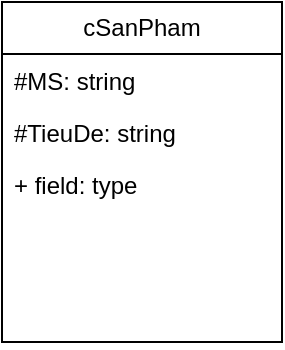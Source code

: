<mxfile version="21.3.6" type="device">
  <diagram name="Page-1" id="9f46799a-70d6-7492-0946-bef42562c5a5">
    <mxGraphModel dx="882" dy="478" grid="1" gridSize="10" guides="1" tooltips="1" connect="1" arrows="1" fold="1" page="1" pageScale="1" pageWidth="1100" pageHeight="850" background="none" math="0" shadow="0">
      <root>
        <mxCell id="0" />
        <mxCell id="1" parent="0" />
        <mxCell id="C5AUpAx06gWuidVxTnak-16" value="cSanPham" style="swimlane;fontStyle=0;childLayout=stackLayout;horizontal=1;startSize=26;fillColor=none;horizontalStack=0;resizeParent=1;resizeParentMax=0;resizeLast=0;collapsible=1;marginBottom=0;whiteSpace=wrap;html=1;" vertex="1" parent="1">
          <mxGeometry x="160" y="220" width="140" height="170" as="geometry">
            <mxRectangle x="160" y="220" width="100" height="30" as="alternateBounds" />
          </mxGeometry>
        </mxCell>
        <mxCell id="C5AUpAx06gWuidVxTnak-17" value="#MS: string&amp;nbsp;&lt;br&gt;" style="text;strokeColor=none;fillColor=none;align=left;verticalAlign=top;spacingLeft=4;spacingRight=4;overflow=hidden;rotatable=0;points=[[0,0.5],[1,0.5]];portConstraint=eastwest;whiteSpace=wrap;html=1;" vertex="1" parent="C5AUpAx06gWuidVxTnak-16">
          <mxGeometry y="26" width="140" height="26" as="geometry" />
        </mxCell>
        <mxCell id="C5AUpAx06gWuidVxTnak-18" value="#TieuDe: string&amp;nbsp;" style="text;strokeColor=none;fillColor=none;align=left;verticalAlign=top;spacingLeft=4;spacingRight=4;overflow=hidden;rotatable=0;points=[[0,0.5],[1,0.5]];portConstraint=eastwest;whiteSpace=wrap;html=1;" vertex="1" parent="C5AUpAx06gWuidVxTnak-16">
          <mxGeometry y="52" width="140" height="26" as="geometry" />
        </mxCell>
        <mxCell id="C5AUpAx06gWuidVxTnak-19" value="+ field: type" style="text;strokeColor=none;fillColor=none;align=left;verticalAlign=top;spacingLeft=4;spacingRight=4;overflow=hidden;rotatable=0;points=[[0,0.5],[1,0.5]];portConstraint=eastwest;whiteSpace=wrap;html=1;" vertex="1" parent="C5AUpAx06gWuidVxTnak-16">
          <mxGeometry y="78" width="140" height="92" as="geometry" />
        </mxCell>
      </root>
    </mxGraphModel>
  </diagram>
</mxfile>
